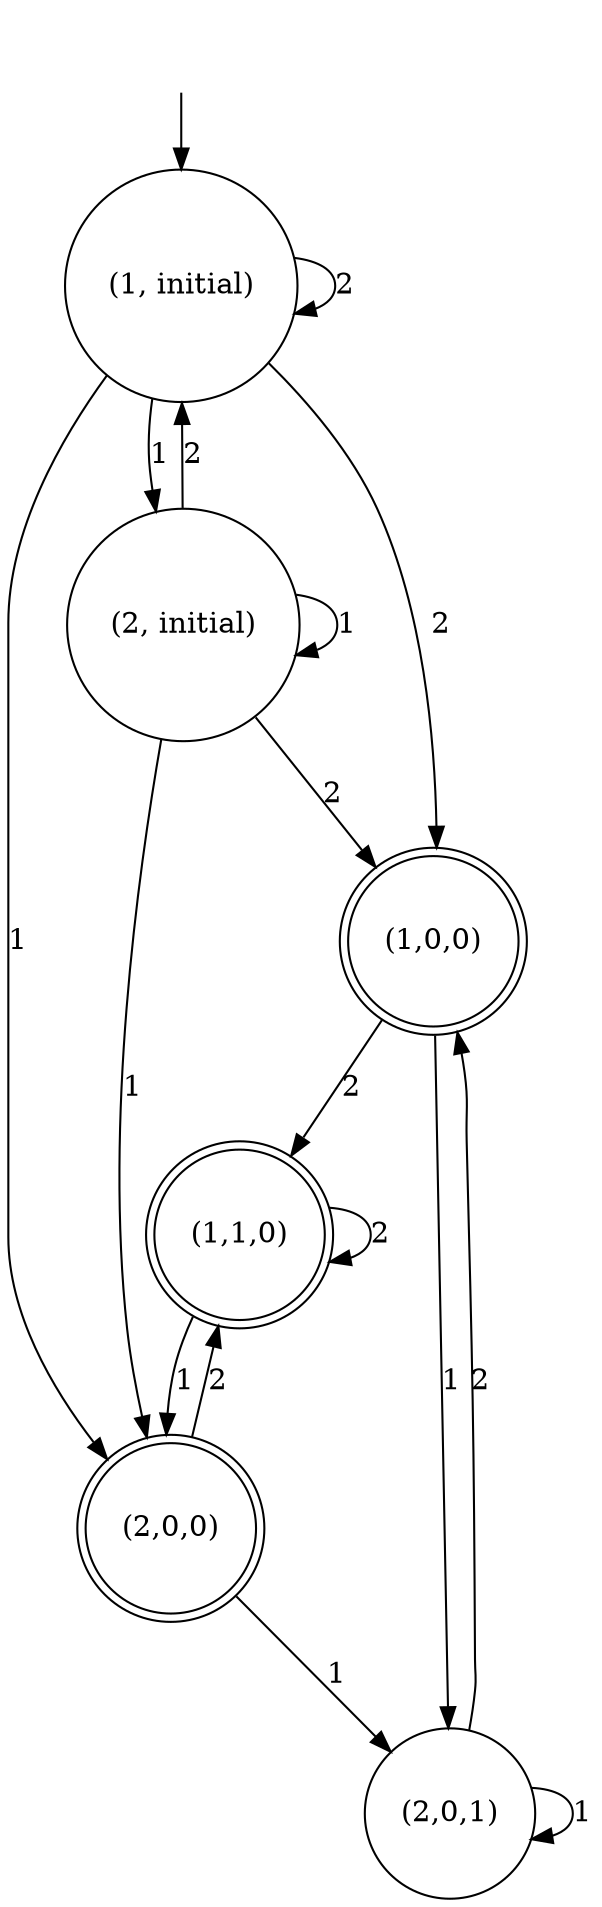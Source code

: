 digraph buchi_automaton { 
node [shape=circle];
1 [label="(1, initial)"];
2 [label="(2, initial)"];
3 [peripheries=2,label="(2,0,0)"];
4 [peripheries=2,label="(1,0,0)"];
5 [label="(2,0,1)"];
6 [peripheries=2,label="(1,1,0)"];
I1 [style=invis];
I1 -> 1;
1 -> 1 [label="2"];
1 -> 2 [label="1"];
1 -> 3 [label="1"];
1 -> 4 [label="2"];
2 -> 1 [label="2"];
2 -> 2 [label="1"];
2 -> 3 [label="1"];
2 -> 4 [label="2"];
3 -> 5 [label="1"];
3 -> 6 [label="2"];
4 -> 5 [label="1"];
4 -> 6 [label="2"];
5 -> 4 [label="2"];
5 -> 5 [label="1"];
6 -> 3 [label="1"];
6 -> 6 [label="2"];
}

